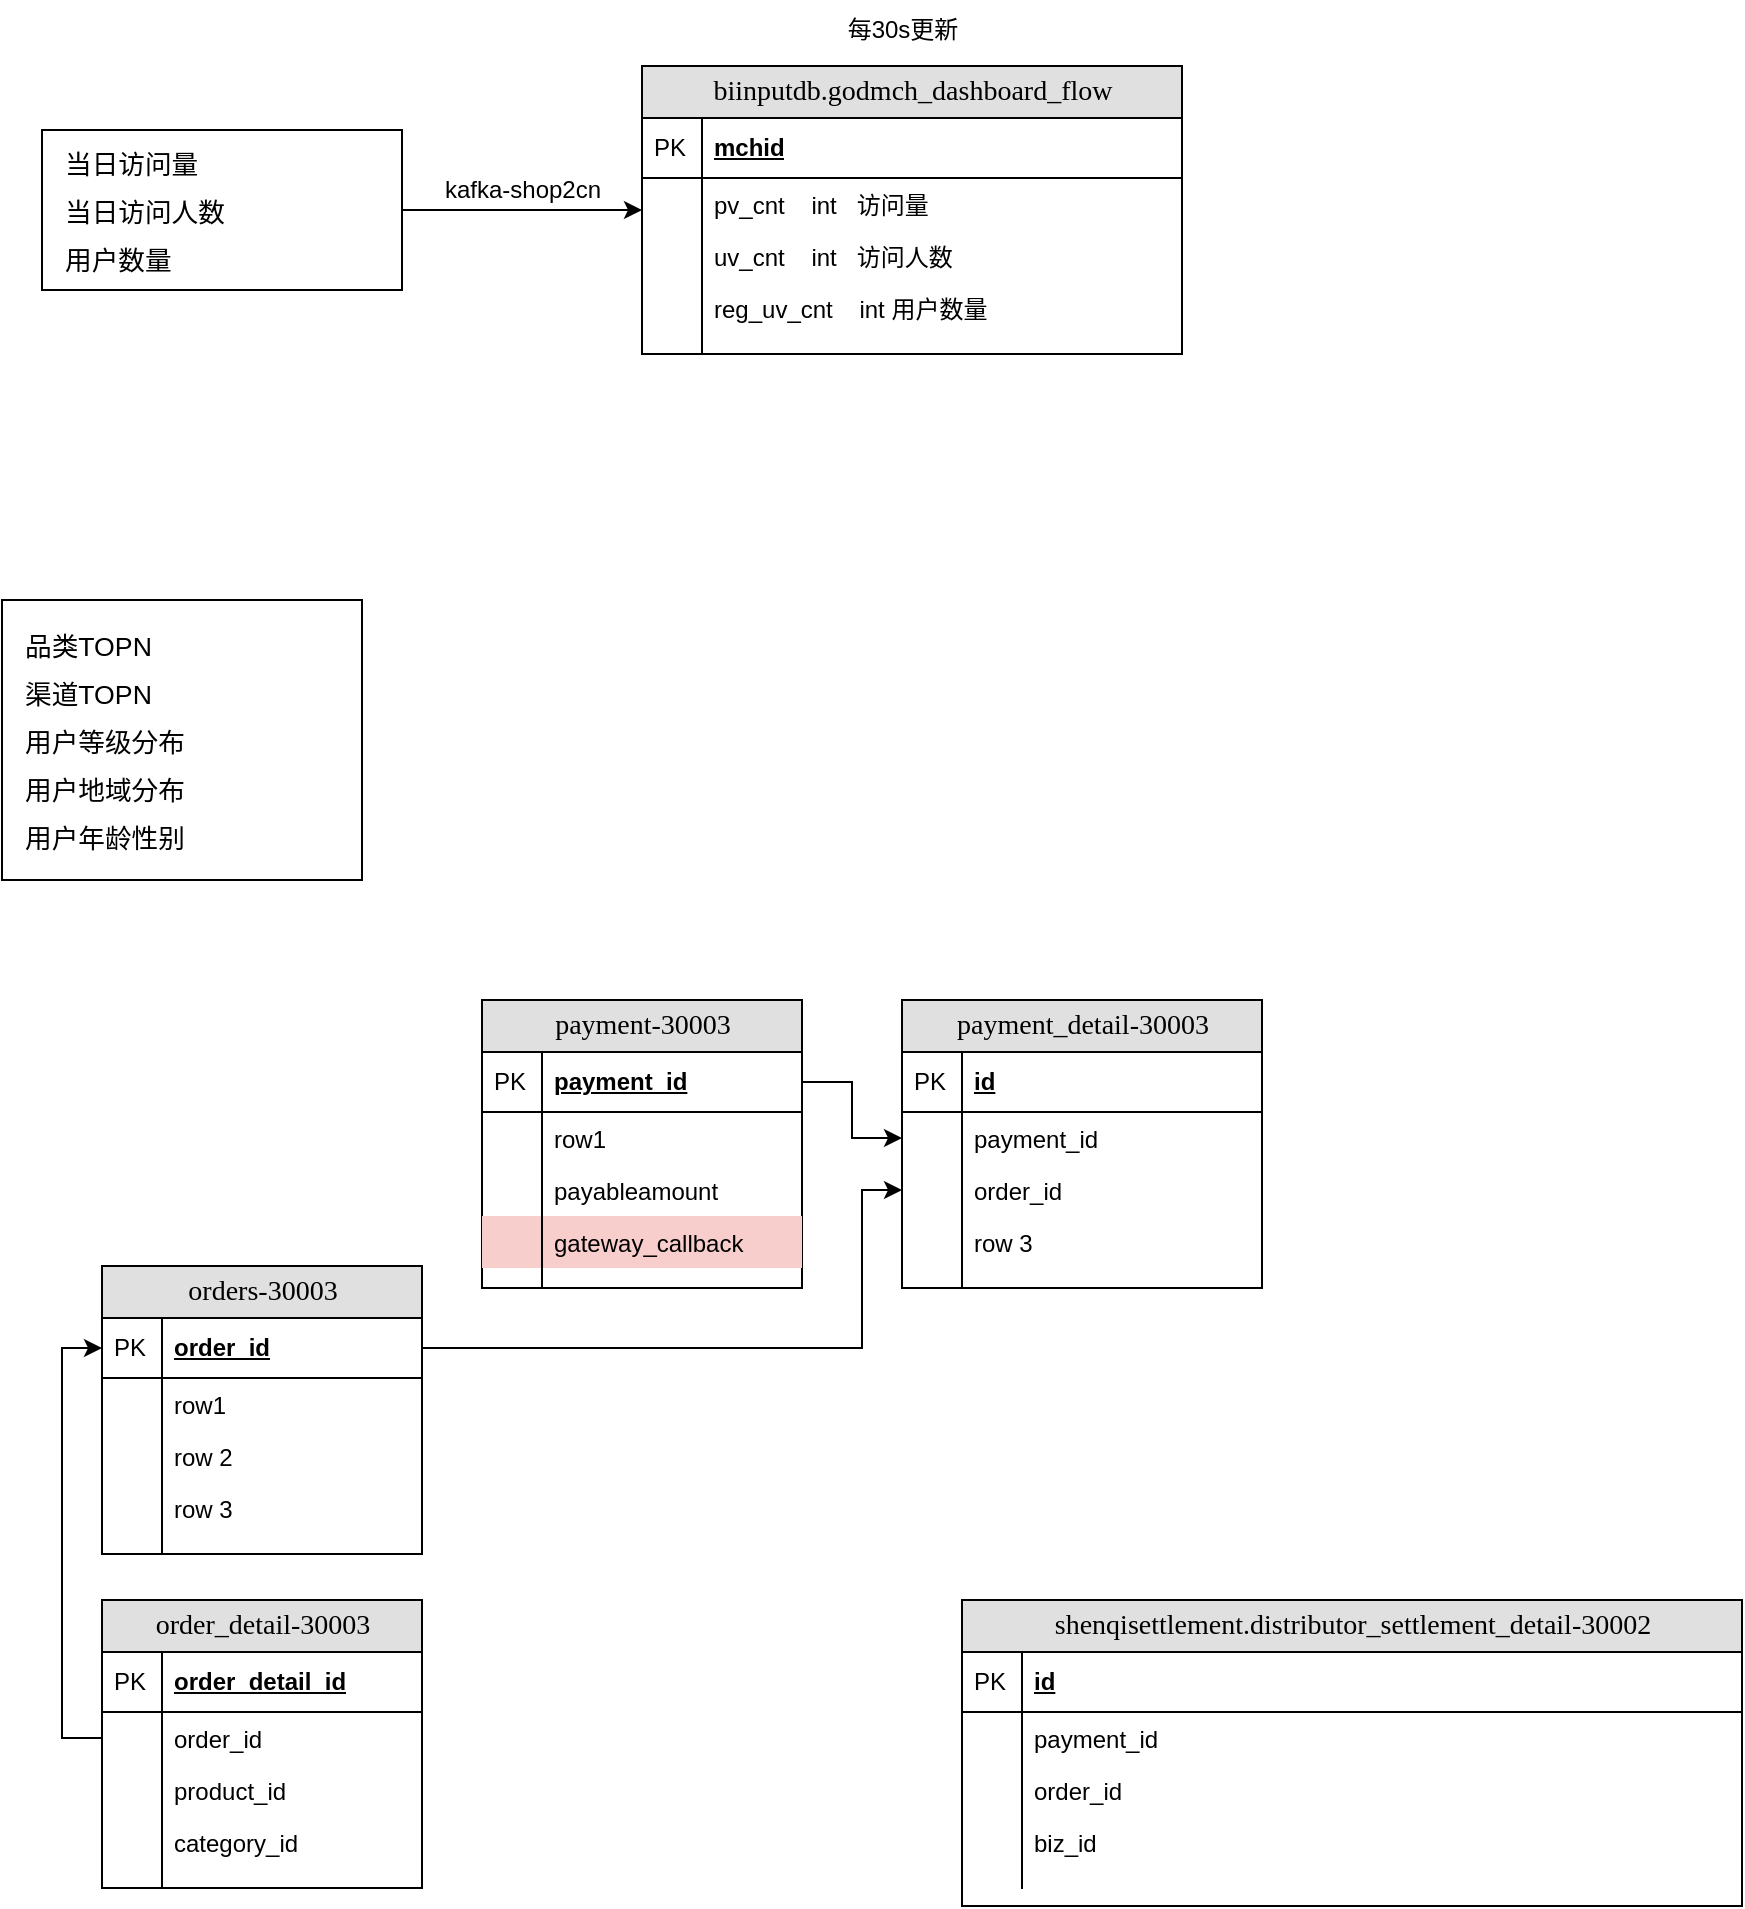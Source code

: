 <mxfile version="20.8.4" type="github">
  <diagram name="Page-1" id="e56a1550-8fbb-45ad-956c-1786394a9013">
    <mxGraphModel dx="1432" dy="1654" grid="1" gridSize="10" guides="1" tooltips="1" connect="1" arrows="1" fold="1" page="1" pageScale="1" pageWidth="1100" pageHeight="850" background="none" math="0" shadow="0">
      <root>
        <mxCell id="0" />
        <mxCell id="1" parent="0" />
        <mxCell id="2e49270ec7c68f3f-80" value="order_detail-30003" style="swimlane;html=1;fontStyle=0;childLayout=stackLayout;horizontal=1;startSize=26;fillColor=#e0e0e0;horizontalStack=0;resizeParent=1;resizeLast=0;collapsible=1;marginBottom=0;swimlaneFillColor=#ffffff;align=center;rounded=0;shadow=0;comic=0;labelBackgroundColor=none;strokeWidth=1;fontFamily=Verdana;fontSize=14" parent="1" vertex="1">
          <mxGeometry x="70" y="520" width="160" height="144" as="geometry" />
        </mxCell>
        <mxCell id="2e49270ec7c68f3f-81" value="order_detail_id" style="shape=partialRectangle;top=0;left=0;right=0;bottom=1;html=1;align=left;verticalAlign=middle;fillColor=none;spacingLeft=34;spacingRight=4;whiteSpace=wrap;overflow=hidden;rotatable=0;points=[[0,0.5],[1,0.5]];portConstraint=eastwest;dropTarget=0;fontStyle=5;" parent="2e49270ec7c68f3f-80" vertex="1">
          <mxGeometry y="26" width="160" height="30" as="geometry" />
        </mxCell>
        <mxCell id="2e49270ec7c68f3f-82" value="PK" style="shape=partialRectangle;top=0;left=0;bottom=0;html=1;fillColor=none;align=left;verticalAlign=middle;spacingLeft=4;spacingRight=4;whiteSpace=wrap;overflow=hidden;rotatable=0;points=[];portConstraint=eastwest;part=1;" parent="2e49270ec7c68f3f-81" vertex="1" connectable="0">
          <mxGeometry width="30" height="30" as="geometry" />
        </mxCell>
        <mxCell id="2e49270ec7c68f3f-83" value="order_id" style="shape=partialRectangle;top=0;left=0;right=0;bottom=0;html=1;align=left;verticalAlign=top;fillColor=none;spacingLeft=34;spacingRight=4;whiteSpace=wrap;overflow=hidden;rotatable=0;points=[[0,0.5],[1,0.5]];portConstraint=eastwest;dropTarget=0;" parent="2e49270ec7c68f3f-80" vertex="1">
          <mxGeometry y="56" width="160" height="26" as="geometry" />
        </mxCell>
        <mxCell id="2e49270ec7c68f3f-84" value="" style="shape=partialRectangle;top=0;left=0;bottom=0;html=1;fillColor=none;align=left;verticalAlign=top;spacingLeft=4;spacingRight=4;whiteSpace=wrap;overflow=hidden;rotatable=0;points=[];portConstraint=eastwest;part=1;" parent="2e49270ec7c68f3f-83" vertex="1" connectable="0">
          <mxGeometry width="30" height="26" as="geometry" />
        </mxCell>
        <mxCell id="2e49270ec7c68f3f-85" value="product_id" style="shape=partialRectangle;top=0;left=0;right=0;bottom=0;html=1;align=left;verticalAlign=top;fillColor=none;spacingLeft=34;spacingRight=4;whiteSpace=wrap;overflow=hidden;rotatable=0;points=[[0,0.5],[1,0.5]];portConstraint=eastwest;dropTarget=0;" parent="2e49270ec7c68f3f-80" vertex="1">
          <mxGeometry y="82" width="160" height="26" as="geometry" />
        </mxCell>
        <mxCell id="2e49270ec7c68f3f-86" value="" style="shape=partialRectangle;top=0;left=0;bottom=0;html=1;fillColor=none;align=left;verticalAlign=top;spacingLeft=4;spacingRight=4;whiteSpace=wrap;overflow=hidden;rotatable=0;points=[];portConstraint=eastwest;part=1;" parent="2e49270ec7c68f3f-85" vertex="1" connectable="0">
          <mxGeometry width="30" height="26" as="geometry" />
        </mxCell>
        <mxCell id="2e49270ec7c68f3f-87" value="category_id" style="shape=partialRectangle;top=0;left=0;right=0;bottom=0;html=1;align=left;verticalAlign=top;fillColor=none;spacingLeft=34;spacingRight=4;whiteSpace=wrap;overflow=hidden;rotatable=0;points=[[0,0.5],[1,0.5]];portConstraint=eastwest;dropTarget=0;" parent="2e49270ec7c68f3f-80" vertex="1">
          <mxGeometry y="108" width="160" height="26" as="geometry" />
        </mxCell>
        <mxCell id="2e49270ec7c68f3f-88" value="" style="shape=partialRectangle;top=0;left=0;bottom=0;html=1;fillColor=none;align=left;verticalAlign=top;spacingLeft=4;spacingRight=4;whiteSpace=wrap;overflow=hidden;rotatable=0;points=[];portConstraint=eastwest;part=1;" parent="2e49270ec7c68f3f-87" vertex="1" connectable="0">
          <mxGeometry width="30" height="26" as="geometry" />
        </mxCell>
        <mxCell id="2e49270ec7c68f3f-89" value="" style="shape=partialRectangle;top=0;left=0;right=0;bottom=0;html=1;align=left;verticalAlign=top;fillColor=none;spacingLeft=34;spacingRight=4;whiteSpace=wrap;overflow=hidden;rotatable=0;points=[[0,0.5],[1,0.5]];portConstraint=eastwest;dropTarget=0;" parent="2e49270ec7c68f3f-80" vertex="1">
          <mxGeometry y="134" width="160" height="10" as="geometry" />
        </mxCell>
        <mxCell id="2e49270ec7c68f3f-90" value="" style="shape=partialRectangle;top=0;left=0;bottom=0;html=1;fillColor=none;align=left;verticalAlign=top;spacingLeft=4;spacingRight=4;whiteSpace=wrap;overflow=hidden;rotatable=0;points=[];portConstraint=eastwest;part=1;" parent="2e49270ec7c68f3f-89" vertex="1" connectable="0">
          <mxGeometry width="30" height="10" as="geometry" />
        </mxCell>
        <mxCell id="6KwhhLq_iFVBGHq_NyL6-12" value="" style="group" vertex="1" connectable="0" parent="1">
          <mxGeometry x="40" y="-220" width="180" height="90" as="geometry" />
        </mxCell>
        <mxCell id="6KwhhLq_iFVBGHq_NyL6-6" value="" style="rounded=0;whiteSpace=wrap;html=1;" vertex="1" parent="6KwhhLq_iFVBGHq_NyL6-12">
          <mxGeometry y="5" width="180" height="80" as="geometry" />
        </mxCell>
        <mxCell id="6KwhhLq_iFVBGHq_NyL6-8" value="&lt;table style=&quot;border-color: var(--border-color); border-collapse: collapse; table-layout: fixed; width: 0px;&quot;&gt;&lt;tbody style=&quot;border-color: var(--border-color);&quot;&gt;&lt;tr style=&quot;border-color: var(--border-color); height: 24px;&quot; height=&quot;24&quot;&gt;&lt;td style=&quot;border-color: var(--border-color); empty-cells: show; line-height: normal; vertical-align: middle; outline-width: 0px; overflow-wrap: break-word; word-break: normal; text-align: left; font-size: 10pt;&quot;&gt;&lt;font style=&quot;border-color: var(--border-color); font-size: 10pt;&quot;&gt;当日访问量&lt;/font&gt;&lt;/td&gt;&lt;/tr&gt;&lt;tr style=&quot;border-color: var(--border-color); height: 24px;&quot; height=&quot;24&quot;&gt;&lt;td style=&quot;border-color: var(--border-color); empty-cells: show; line-height: normal; vertical-align: middle; outline-width: 0px; overflow-wrap: break-word; word-break: normal; text-align: left; font-size: 10pt;&quot;&gt;&lt;font style=&quot;border-color: var(--border-color); font-size: 10pt;&quot;&gt;当日访问人数&lt;/font&gt;&lt;/td&gt;&lt;/tr&gt;&lt;tr style=&quot;border-color: var(--border-color); height: 24px;&quot; height=&quot;24&quot;&gt;&lt;td style=&quot;border-color: var(--border-color); empty-cells: show; line-height: normal; vertical-align: middle; outline-width: 0px; overflow-wrap: break-word; word-break: normal; text-align: left; font-size: 10pt;&quot;&gt;&lt;font style=&quot;border-color: var(--border-color); font-size: 10pt;&quot;&gt;用户数量&lt;/font&gt;&lt;/td&gt;&lt;/tr&gt;&lt;/tbody&gt;&lt;/table&gt;" style="text;html=1;align=center;verticalAlign=middle;resizable=0;points=[];autosize=1;strokeColor=none;fillColor=none;" vertex="1" parent="6KwhhLq_iFVBGHq_NyL6-12">
          <mxGeometry width="20" height="90" as="geometry" />
        </mxCell>
        <mxCell id="6KwhhLq_iFVBGHq_NyL6-13" value="" style="group" vertex="1" connectable="0" parent="1">
          <mxGeometry x="20" y="20" width="180" height="140" as="geometry" />
        </mxCell>
        <mxCell id="6KwhhLq_iFVBGHq_NyL6-10" value="" style="rounded=0;whiteSpace=wrap;html=1;" vertex="1" parent="6KwhhLq_iFVBGHq_NyL6-13">
          <mxGeometry width="180" height="140" as="geometry" />
        </mxCell>
        <mxCell id="6KwhhLq_iFVBGHq_NyL6-11" value="&lt;table style=&quot;border-color: var(--border-color); border-collapse: collapse; table-layout: fixed; width: 0px;&quot;&gt;&lt;tbody style=&quot;border-color: var(--border-color);&quot;&gt;&lt;tr style=&quot;border-color: var(--border-color); height: 24px;&quot; height=&quot;24&quot;&gt;&lt;td style=&quot;border-color: var(--border-color); empty-cells: show; line-height: normal; vertical-align: middle; outline-width: 0px; overflow-wrap: break-word; word-break: normal; text-align: left; font-size: 10pt;&quot;&gt;&lt;font style=&quot;border-color: var(--border-color); font-size: 10pt;&quot;&gt;品类TOPN&lt;/font&gt;&lt;/td&gt;&lt;/tr&gt;&lt;tr style=&quot;border-color: var(--border-color); height: 24px;&quot; height=&quot;24&quot;&gt;&lt;td style=&quot;border-color: var(--border-color); empty-cells: show; line-height: normal; vertical-align: middle; outline-width: 0px; overflow-wrap: break-word; word-break: normal; text-align: left; font-size: 10pt;&quot;&gt;&lt;font style=&quot;border-color: var(--border-color); font-size: 10pt;&quot;&gt;渠道TOPN&lt;/font&gt;&lt;/td&gt;&lt;/tr&gt;&lt;tr style=&quot;border-color: var(--border-color); height: 24px;&quot; height=&quot;24&quot;&gt;&lt;td style=&quot;border-color: var(--border-color); empty-cells: show; line-height: normal; vertical-align: middle; outline-width: 0px; overflow-wrap: break-word; word-break: normal; text-align: left; font-size: 10pt;&quot;&gt;&lt;font style=&quot;border-color: var(--border-color); font-size: 10pt;&quot;&gt;用户等级分布&lt;/font&gt;&lt;/td&gt;&lt;/tr&gt;&lt;tr style=&quot;border-color: var(--border-color); height: 24px;&quot; height=&quot;24&quot;&gt;&lt;td style=&quot;border-color: var(--border-color); empty-cells: show; line-height: normal; vertical-align: middle; outline-width: 0px; overflow-wrap: break-word; word-break: normal; text-align: left; font-size: 10pt;&quot;&gt;&lt;font style=&quot;border-color: var(--border-color); font-size: 10pt;&quot;&gt;用户地域分布&lt;/font&gt;&lt;/td&gt;&lt;/tr&gt;&lt;tr style=&quot;border-color: var(--border-color); height: 24px;&quot; height=&quot;24&quot;&gt;&lt;td style=&quot;border-color: var(--border-color); empty-cells: show; line-height: normal; vertical-align: middle; outline-width: 0px; overflow-wrap: break-word; word-break: normal; text-align: left; font-size: 10pt;&quot;&gt;&lt;font style=&quot;border-color: var(--border-color); font-size: 10pt;&quot;&gt;用户年龄性别&lt;/font&gt;&lt;/td&gt;&lt;/tr&gt;&lt;/tbody&gt;&lt;/table&gt;" style="text;html=1;align=center;verticalAlign=middle;resizable=0;points=[];autosize=1;strokeColor=none;fillColor=none;" vertex="1" parent="6KwhhLq_iFVBGHq_NyL6-13">
          <mxGeometry y="5" width="20" height="130" as="geometry" />
        </mxCell>
        <mxCell id="6KwhhLq_iFVBGHq_NyL6-14" style="edgeStyle=orthogonalEdgeStyle;rounded=0;orthogonalLoop=1;jettySize=auto;html=1;exitX=1;exitY=0.5;exitDx=0;exitDy=0;" edge="1" parent="1" source="6KwhhLq_iFVBGHq_NyL6-6">
          <mxGeometry relative="1" as="geometry">
            <mxPoint x="340" y="-175" as="targetPoint" />
          </mxGeometry>
        </mxCell>
        <mxCell id="6KwhhLq_iFVBGHq_NyL6-23" value="biinputdb.godmch_dashboard_flow" style="swimlane;html=1;fontStyle=0;childLayout=stackLayout;horizontal=1;startSize=26;fillColor=#e0e0e0;horizontalStack=0;resizeParent=1;resizeLast=0;collapsible=1;marginBottom=0;swimlaneFillColor=#ffffff;align=center;rounded=0;shadow=0;comic=0;labelBackgroundColor=none;strokeWidth=1;fontFamily=Verdana;fontSize=14;swimlaneLine=1;" vertex="1" parent="1">
          <mxGeometry x="340" y="-247" width="270" height="144" as="geometry" />
        </mxCell>
        <mxCell id="6KwhhLq_iFVBGHq_NyL6-24" value="mchid" style="shape=partialRectangle;top=0;left=0;right=0;bottom=1;html=1;align=left;verticalAlign=middle;fillColor=none;spacingLeft=34;spacingRight=4;whiteSpace=wrap;overflow=hidden;rotatable=0;points=[[0,0.5],[1,0.5]];portConstraint=eastwest;dropTarget=0;fontStyle=5;" vertex="1" parent="6KwhhLq_iFVBGHq_NyL6-23">
          <mxGeometry y="26" width="270" height="30" as="geometry" />
        </mxCell>
        <mxCell id="6KwhhLq_iFVBGHq_NyL6-25" value="PK" style="shape=partialRectangle;top=0;left=0;bottom=0;html=1;fillColor=none;align=left;verticalAlign=middle;spacingLeft=4;spacingRight=4;whiteSpace=wrap;overflow=hidden;rotatable=0;points=[];portConstraint=eastwest;part=1;" vertex="1" connectable="0" parent="6KwhhLq_iFVBGHq_NyL6-24">
          <mxGeometry width="30" height="30" as="geometry" />
        </mxCell>
        <mxCell id="6KwhhLq_iFVBGHq_NyL6-26" value="pv_cnt&amp;nbsp; &amp;nbsp; int&amp;nbsp; &amp;nbsp;访问量" style="shape=partialRectangle;top=0;left=0;right=0;bottom=0;html=1;align=left;verticalAlign=top;fillColor=none;spacingLeft=34;spacingRight=4;whiteSpace=wrap;overflow=hidden;rotatable=0;points=[[0,0.5],[1,0.5]];portConstraint=eastwest;dropTarget=0;" vertex="1" parent="6KwhhLq_iFVBGHq_NyL6-23">
          <mxGeometry y="56" width="270" height="26" as="geometry" />
        </mxCell>
        <mxCell id="6KwhhLq_iFVBGHq_NyL6-27" value="" style="shape=partialRectangle;top=0;left=0;bottom=0;html=1;fillColor=none;align=left;verticalAlign=top;spacingLeft=4;spacingRight=4;whiteSpace=wrap;overflow=hidden;rotatable=0;points=[];portConstraint=eastwest;part=1;" vertex="1" connectable="0" parent="6KwhhLq_iFVBGHq_NyL6-26">
          <mxGeometry width="30" height="26" as="geometry" />
        </mxCell>
        <mxCell id="6KwhhLq_iFVBGHq_NyL6-28" value="uv_cnt&amp;nbsp; &amp;nbsp; int&amp;nbsp; &amp;nbsp;访问人数" style="shape=partialRectangle;top=0;left=0;right=0;bottom=0;html=1;align=left;verticalAlign=top;fillColor=none;spacingLeft=34;spacingRight=4;whiteSpace=wrap;overflow=hidden;rotatable=0;points=[[0,0.5],[1,0.5]];portConstraint=eastwest;dropTarget=0;" vertex="1" parent="6KwhhLq_iFVBGHq_NyL6-23">
          <mxGeometry y="82" width="270" height="26" as="geometry" />
        </mxCell>
        <mxCell id="6KwhhLq_iFVBGHq_NyL6-29" value="" style="shape=partialRectangle;top=0;left=0;bottom=0;html=1;fillColor=none;align=left;verticalAlign=top;spacingLeft=4;spacingRight=4;whiteSpace=wrap;overflow=hidden;rotatable=0;points=[];portConstraint=eastwest;part=1;" vertex="1" connectable="0" parent="6KwhhLq_iFVBGHq_NyL6-28">
          <mxGeometry width="30" height="26" as="geometry" />
        </mxCell>
        <mxCell id="6KwhhLq_iFVBGHq_NyL6-30" value="reg_uv_cnt&amp;nbsp; &amp;nbsp; int 用户数量" style="shape=partialRectangle;top=0;left=0;right=0;bottom=0;html=1;align=left;verticalAlign=top;fillColor=none;spacingLeft=34;spacingRight=4;whiteSpace=wrap;overflow=hidden;rotatable=0;points=[[0,0.5],[1,0.5]];portConstraint=eastwest;dropTarget=0;" vertex="1" parent="6KwhhLq_iFVBGHq_NyL6-23">
          <mxGeometry y="108" width="270" height="26" as="geometry" />
        </mxCell>
        <mxCell id="6KwhhLq_iFVBGHq_NyL6-31" value="" style="shape=partialRectangle;top=0;left=0;bottom=0;html=1;fillColor=none;align=left;verticalAlign=top;spacingLeft=4;spacingRight=4;whiteSpace=wrap;overflow=hidden;rotatable=0;points=[];portConstraint=eastwest;part=1;" vertex="1" connectable="0" parent="6KwhhLq_iFVBGHq_NyL6-30">
          <mxGeometry width="30" height="26" as="geometry" />
        </mxCell>
        <mxCell id="6KwhhLq_iFVBGHq_NyL6-32" value="" style="shape=partialRectangle;top=0;left=0;right=0;bottom=0;html=1;align=left;verticalAlign=top;fillColor=none;spacingLeft=34;spacingRight=4;whiteSpace=wrap;overflow=hidden;rotatable=0;points=[[0,0.5],[1,0.5]];portConstraint=eastwest;dropTarget=0;" vertex="1" parent="6KwhhLq_iFVBGHq_NyL6-23">
          <mxGeometry y="134" width="270" height="10" as="geometry" />
        </mxCell>
        <mxCell id="6KwhhLq_iFVBGHq_NyL6-33" value="" style="shape=partialRectangle;top=0;left=0;bottom=0;html=1;fillColor=none;align=left;verticalAlign=top;spacingLeft=4;spacingRight=4;whiteSpace=wrap;overflow=hidden;rotatable=0;points=[];portConstraint=eastwest;part=1;" vertex="1" connectable="0" parent="6KwhhLq_iFVBGHq_NyL6-32">
          <mxGeometry width="30" height="10" as="geometry" />
        </mxCell>
        <mxCell id="6KwhhLq_iFVBGHq_NyL6-34" value="kafka-shop2cn" style="text;html=1;align=center;verticalAlign=middle;resizable=0;points=[];autosize=1;strokeColor=none;fillColor=none;" vertex="1" parent="1">
          <mxGeometry x="230" y="-200" width="100" height="30" as="geometry" />
        </mxCell>
        <mxCell id="6KwhhLq_iFVBGHq_NyL6-35" value="每30s更新" style="text;html=1;align=center;verticalAlign=middle;resizable=0;points=[];autosize=1;strokeColor=none;fillColor=none;" vertex="1" parent="1">
          <mxGeometry x="430" y="-280" width="80" height="30" as="geometry" />
        </mxCell>
        <mxCell id="6KwhhLq_iFVBGHq_NyL6-36" value="主表" style="text;html=1;align=center;verticalAlign=middle;resizable=0;points=[];autosize=1;strokeColor=none;fillColor=none;" vertex="1" parent="1">
          <mxGeometry x="125" y="431" width="50" height="30" as="geometry" />
        </mxCell>
        <mxCell id="6KwhhLq_iFVBGHq_NyL6-37" value="orders-30003" style="swimlane;html=1;fontStyle=0;childLayout=stackLayout;horizontal=1;startSize=26;fillColor=#e0e0e0;horizontalStack=0;resizeParent=1;resizeLast=0;collapsible=1;marginBottom=0;swimlaneFillColor=#ffffff;align=center;rounded=0;shadow=0;comic=0;labelBackgroundColor=none;strokeWidth=1;fontFamily=Verdana;fontSize=14" vertex="1" parent="1">
          <mxGeometry x="70" y="353" width="160" height="144" as="geometry" />
        </mxCell>
        <mxCell id="6KwhhLq_iFVBGHq_NyL6-38" value="order_id" style="shape=partialRectangle;top=0;left=0;right=0;bottom=1;html=1;align=left;verticalAlign=middle;fillColor=none;spacingLeft=34;spacingRight=4;whiteSpace=wrap;overflow=hidden;rotatable=0;points=[[0,0.5],[1,0.5]];portConstraint=eastwest;dropTarget=0;fontStyle=5;" vertex="1" parent="6KwhhLq_iFVBGHq_NyL6-37">
          <mxGeometry y="26" width="160" height="30" as="geometry" />
        </mxCell>
        <mxCell id="6KwhhLq_iFVBGHq_NyL6-39" value="PK" style="shape=partialRectangle;top=0;left=0;bottom=0;html=1;fillColor=none;align=left;verticalAlign=middle;spacingLeft=4;spacingRight=4;whiteSpace=wrap;overflow=hidden;rotatable=0;points=[];portConstraint=eastwest;part=1;" vertex="1" connectable="0" parent="6KwhhLq_iFVBGHq_NyL6-38">
          <mxGeometry width="30" height="30" as="geometry" />
        </mxCell>
        <mxCell id="6KwhhLq_iFVBGHq_NyL6-40" value="row1" style="shape=partialRectangle;top=0;left=0;right=0;bottom=0;html=1;align=left;verticalAlign=top;fillColor=none;spacingLeft=34;spacingRight=4;whiteSpace=wrap;overflow=hidden;rotatable=0;points=[[0,0.5],[1,0.5]];portConstraint=eastwest;dropTarget=0;" vertex="1" parent="6KwhhLq_iFVBGHq_NyL6-37">
          <mxGeometry y="56" width="160" height="26" as="geometry" />
        </mxCell>
        <mxCell id="6KwhhLq_iFVBGHq_NyL6-41" value="" style="shape=partialRectangle;top=0;left=0;bottom=0;html=1;fillColor=none;align=left;verticalAlign=top;spacingLeft=4;spacingRight=4;whiteSpace=wrap;overflow=hidden;rotatable=0;points=[];portConstraint=eastwest;part=1;" vertex="1" connectable="0" parent="6KwhhLq_iFVBGHq_NyL6-40">
          <mxGeometry width="30" height="26" as="geometry" />
        </mxCell>
        <mxCell id="6KwhhLq_iFVBGHq_NyL6-42" value="row 2" style="shape=partialRectangle;top=0;left=0;right=0;bottom=0;html=1;align=left;verticalAlign=top;fillColor=none;spacingLeft=34;spacingRight=4;whiteSpace=wrap;overflow=hidden;rotatable=0;points=[[0,0.5],[1,0.5]];portConstraint=eastwest;dropTarget=0;" vertex="1" parent="6KwhhLq_iFVBGHq_NyL6-37">
          <mxGeometry y="82" width="160" height="26" as="geometry" />
        </mxCell>
        <mxCell id="6KwhhLq_iFVBGHq_NyL6-43" value="" style="shape=partialRectangle;top=0;left=0;bottom=0;html=1;fillColor=none;align=left;verticalAlign=top;spacingLeft=4;spacingRight=4;whiteSpace=wrap;overflow=hidden;rotatable=0;points=[];portConstraint=eastwest;part=1;" vertex="1" connectable="0" parent="6KwhhLq_iFVBGHq_NyL6-42">
          <mxGeometry width="30" height="26" as="geometry" />
        </mxCell>
        <mxCell id="6KwhhLq_iFVBGHq_NyL6-44" value="row 3" style="shape=partialRectangle;top=0;left=0;right=0;bottom=0;html=1;align=left;verticalAlign=top;fillColor=none;spacingLeft=34;spacingRight=4;whiteSpace=wrap;overflow=hidden;rotatable=0;points=[[0,0.5],[1,0.5]];portConstraint=eastwest;dropTarget=0;" vertex="1" parent="6KwhhLq_iFVBGHq_NyL6-37">
          <mxGeometry y="108" width="160" height="26" as="geometry" />
        </mxCell>
        <mxCell id="6KwhhLq_iFVBGHq_NyL6-45" value="" style="shape=partialRectangle;top=0;left=0;bottom=0;html=1;fillColor=none;align=left;verticalAlign=top;spacingLeft=4;spacingRight=4;whiteSpace=wrap;overflow=hidden;rotatable=0;points=[];portConstraint=eastwest;part=1;" vertex="1" connectable="0" parent="6KwhhLq_iFVBGHq_NyL6-44">
          <mxGeometry width="30" height="26" as="geometry" />
        </mxCell>
        <mxCell id="6KwhhLq_iFVBGHq_NyL6-46" value="" style="shape=partialRectangle;top=0;left=0;right=0;bottom=0;html=1;align=left;verticalAlign=top;fillColor=none;spacingLeft=34;spacingRight=4;whiteSpace=wrap;overflow=hidden;rotatable=0;points=[[0,0.5],[1,0.5]];portConstraint=eastwest;dropTarget=0;" vertex="1" parent="6KwhhLq_iFVBGHq_NyL6-37">
          <mxGeometry y="134" width="160" height="10" as="geometry" />
        </mxCell>
        <mxCell id="6KwhhLq_iFVBGHq_NyL6-47" value="" style="shape=partialRectangle;top=0;left=0;bottom=0;html=1;fillColor=none;align=left;verticalAlign=top;spacingLeft=4;spacingRight=4;whiteSpace=wrap;overflow=hidden;rotatable=0;points=[];portConstraint=eastwest;part=1;" vertex="1" connectable="0" parent="6KwhhLq_iFVBGHq_NyL6-46">
          <mxGeometry width="30" height="10" as="geometry" />
        </mxCell>
        <mxCell id="6KwhhLq_iFVBGHq_NyL6-48" value="payment-30003" style="swimlane;html=1;fontStyle=0;childLayout=stackLayout;horizontal=1;startSize=26;fillColor=#e0e0e0;horizontalStack=0;resizeParent=1;resizeLast=0;collapsible=1;marginBottom=0;swimlaneFillColor=#ffffff;align=center;rounded=0;shadow=0;comic=0;labelBackgroundColor=none;strokeWidth=1;fontFamily=Verdana;fontSize=14" vertex="1" parent="1">
          <mxGeometry x="260" y="220" width="160" height="144" as="geometry">
            <mxRectangle x="260" y="220" width="100" height="30" as="alternateBounds" />
          </mxGeometry>
        </mxCell>
        <mxCell id="6KwhhLq_iFVBGHq_NyL6-49" value="payment_id" style="shape=partialRectangle;top=0;left=0;right=0;bottom=1;html=1;align=left;verticalAlign=middle;fillColor=none;spacingLeft=34;spacingRight=4;whiteSpace=wrap;overflow=hidden;rotatable=0;points=[[0,0.5],[1,0.5]];portConstraint=eastwest;dropTarget=0;fontStyle=5;" vertex="1" parent="6KwhhLq_iFVBGHq_NyL6-48">
          <mxGeometry y="26" width="160" height="30" as="geometry" />
        </mxCell>
        <mxCell id="6KwhhLq_iFVBGHq_NyL6-50" value="PK" style="shape=partialRectangle;top=0;left=0;bottom=0;html=1;fillColor=none;align=left;verticalAlign=middle;spacingLeft=4;spacingRight=4;whiteSpace=wrap;overflow=hidden;rotatable=0;points=[];portConstraint=eastwest;part=1;" vertex="1" connectable="0" parent="6KwhhLq_iFVBGHq_NyL6-49">
          <mxGeometry width="30" height="30" as="geometry" />
        </mxCell>
        <mxCell id="6KwhhLq_iFVBGHq_NyL6-51" value="row1" style="shape=partialRectangle;top=0;left=0;right=0;bottom=0;html=1;align=left;verticalAlign=top;fillColor=none;spacingLeft=34;spacingRight=4;whiteSpace=wrap;overflow=hidden;rotatable=0;points=[[0,0.5],[1,0.5]];portConstraint=eastwest;dropTarget=0;" vertex="1" parent="6KwhhLq_iFVBGHq_NyL6-48">
          <mxGeometry y="56" width="160" height="26" as="geometry" />
        </mxCell>
        <mxCell id="6KwhhLq_iFVBGHq_NyL6-52" value="" style="shape=partialRectangle;top=0;left=0;bottom=0;html=1;fillColor=none;align=left;verticalAlign=top;spacingLeft=4;spacingRight=4;whiteSpace=wrap;overflow=hidden;rotatable=0;points=[];portConstraint=eastwest;part=1;" vertex="1" connectable="0" parent="6KwhhLq_iFVBGHq_NyL6-51">
          <mxGeometry width="30" height="26" as="geometry" />
        </mxCell>
        <mxCell id="6KwhhLq_iFVBGHq_NyL6-53" value="payableamount" style="shape=partialRectangle;top=0;left=0;right=0;bottom=0;html=1;align=left;verticalAlign=top;fillColor=none;spacingLeft=34;spacingRight=4;whiteSpace=wrap;overflow=hidden;rotatable=0;points=[[0,0.5],[1,0.5]];portConstraint=eastwest;dropTarget=0;" vertex="1" parent="6KwhhLq_iFVBGHq_NyL6-48">
          <mxGeometry y="82" width="160" height="26" as="geometry" />
        </mxCell>
        <mxCell id="6KwhhLq_iFVBGHq_NyL6-54" value="" style="shape=partialRectangle;top=0;left=0;bottom=0;html=1;fillColor=none;align=left;verticalAlign=top;spacingLeft=4;spacingRight=4;whiteSpace=wrap;overflow=hidden;rotatable=0;points=[];portConstraint=eastwest;part=1;" vertex="1" connectable="0" parent="6KwhhLq_iFVBGHq_NyL6-53">
          <mxGeometry width="30" height="26" as="geometry" />
        </mxCell>
        <mxCell id="6KwhhLq_iFVBGHq_NyL6-55" value="gateway_callback&amp;nbsp;" style="shape=partialRectangle;top=0;left=0;right=0;bottom=0;html=1;align=left;verticalAlign=top;fillColor=#f8cecc;spacingLeft=34;spacingRight=4;whiteSpace=wrap;overflow=hidden;rotatable=0;points=[[0,0.5],[1,0.5]];portConstraint=eastwest;dropTarget=0;strokeColor=#b85450;" vertex="1" parent="6KwhhLq_iFVBGHq_NyL6-48">
          <mxGeometry y="108" width="160" height="26" as="geometry" />
        </mxCell>
        <mxCell id="6KwhhLq_iFVBGHq_NyL6-56" value="" style="shape=partialRectangle;top=0;left=0;bottom=0;html=1;fillColor=none;align=left;verticalAlign=top;spacingLeft=4;spacingRight=4;whiteSpace=wrap;overflow=hidden;rotatable=0;points=[];portConstraint=eastwest;part=1;" vertex="1" connectable="0" parent="6KwhhLq_iFVBGHq_NyL6-55">
          <mxGeometry width="30" height="26" as="geometry" />
        </mxCell>
        <mxCell id="6KwhhLq_iFVBGHq_NyL6-57" value="" style="shape=partialRectangle;top=0;left=0;right=0;bottom=0;html=1;align=left;verticalAlign=top;fillColor=none;spacingLeft=34;spacingRight=4;whiteSpace=wrap;overflow=hidden;rotatable=0;points=[[0,0.5],[1,0.5]];portConstraint=eastwest;dropTarget=0;" vertex="1" parent="6KwhhLq_iFVBGHq_NyL6-48">
          <mxGeometry y="134" width="160" height="10" as="geometry" />
        </mxCell>
        <mxCell id="6KwhhLq_iFVBGHq_NyL6-58" value="" style="shape=partialRectangle;top=0;left=0;bottom=0;html=1;fillColor=none;align=left;verticalAlign=top;spacingLeft=4;spacingRight=4;whiteSpace=wrap;overflow=hidden;rotatable=0;points=[];portConstraint=eastwest;part=1;" vertex="1" connectable="0" parent="6KwhhLq_iFVBGHq_NyL6-57">
          <mxGeometry width="30" height="10" as="geometry" />
        </mxCell>
        <mxCell id="6KwhhLq_iFVBGHq_NyL6-59" value="payment_detail-30003" style="swimlane;html=1;fontStyle=0;childLayout=stackLayout;horizontal=1;startSize=26;fillColor=#e0e0e0;horizontalStack=0;resizeParent=1;resizeLast=0;collapsible=1;marginBottom=0;swimlaneFillColor=#ffffff;align=center;rounded=0;shadow=0;comic=0;labelBackgroundColor=none;strokeWidth=1;fontFamily=Verdana;fontSize=14" vertex="1" parent="1">
          <mxGeometry x="470" y="220" width="180" height="144" as="geometry" />
        </mxCell>
        <mxCell id="6KwhhLq_iFVBGHq_NyL6-60" value="id" style="shape=partialRectangle;top=0;left=0;right=0;bottom=1;html=1;align=left;verticalAlign=middle;fillColor=none;spacingLeft=34;spacingRight=4;whiteSpace=wrap;overflow=hidden;rotatable=0;points=[[0,0.5],[1,0.5]];portConstraint=eastwest;dropTarget=0;fontStyle=5;" vertex="1" parent="6KwhhLq_iFVBGHq_NyL6-59">
          <mxGeometry y="26" width="180" height="30" as="geometry" />
        </mxCell>
        <mxCell id="6KwhhLq_iFVBGHq_NyL6-61" value="PK" style="shape=partialRectangle;top=0;left=0;bottom=0;html=1;fillColor=none;align=left;verticalAlign=middle;spacingLeft=4;spacingRight=4;whiteSpace=wrap;overflow=hidden;rotatable=0;points=[];portConstraint=eastwest;part=1;" vertex="1" connectable="0" parent="6KwhhLq_iFVBGHq_NyL6-60">
          <mxGeometry width="30" height="30" as="geometry" />
        </mxCell>
        <mxCell id="6KwhhLq_iFVBGHq_NyL6-62" value="payment_id" style="shape=partialRectangle;top=0;left=0;right=0;bottom=0;html=1;align=left;verticalAlign=top;fillColor=none;spacingLeft=34;spacingRight=4;whiteSpace=wrap;overflow=hidden;rotatable=0;points=[[0,0.5],[1,0.5]];portConstraint=eastwest;dropTarget=0;" vertex="1" parent="6KwhhLq_iFVBGHq_NyL6-59">
          <mxGeometry y="56" width="180" height="26" as="geometry" />
        </mxCell>
        <mxCell id="6KwhhLq_iFVBGHq_NyL6-63" value="" style="shape=partialRectangle;top=0;left=0;bottom=0;html=1;fillColor=none;align=left;verticalAlign=top;spacingLeft=4;spacingRight=4;whiteSpace=wrap;overflow=hidden;rotatable=0;points=[];portConstraint=eastwest;part=1;" vertex="1" connectable="0" parent="6KwhhLq_iFVBGHq_NyL6-62">
          <mxGeometry width="30" height="26" as="geometry" />
        </mxCell>
        <mxCell id="6KwhhLq_iFVBGHq_NyL6-64" value="order_id" style="shape=partialRectangle;top=0;left=0;right=0;bottom=0;html=1;align=left;verticalAlign=top;fillColor=none;spacingLeft=34;spacingRight=4;whiteSpace=wrap;overflow=hidden;rotatable=0;points=[[0,0.5],[1,0.5]];portConstraint=eastwest;dropTarget=0;" vertex="1" parent="6KwhhLq_iFVBGHq_NyL6-59">
          <mxGeometry y="82" width="180" height="26" as="geometry" />
        </mxCell>
        <mxCell id="6KwhhLq_iFVBGHq_NyL6-65" value="" style="shape=partialRectangle;top=0;left=0;bottom=0;html=1;fillColor=none;align=left;verticalAlign=top;spacingLeft=4;spacingRight=4;whiteSpace=wrap;overflow=hidden;rotatable=0;points=[];portConstraint=eastwest;part=1;" vertex="1" connectable="0" parent="6KwhhLq_iFVBGHq_NyL6-64">
          <mxGeometry width="30" height="26" as="geometry" />
        </mxCell>
        <mxCell id="6KwhhLq_iFVBGHq_NyL6-66" value="row 3" style="shape=partialRectangle;top=0;left=0;right=0;bottom=0;html=1;align=left;verticalAlign=top;fillColor=none;spacingLeft=34;spacingRight=4;whiteSpace=wrap;overflow=hidden;rotatable=0;points=[[0,0.5],[1,0.5]];portConstraint=eastwest;dropTarget=0;" vertex="1" parent="6KwhhLq_iFVBGHq_NyL6-59">
          <mxGeometry y="108" width="180" height="26" as="geometry" />
        </mxCell>
        <mxCell id="6KwhhLq_iFVBGHq_NyL6-67" value="" style="shape=partialRectangle;top=0;left=0;bottom=0;html=1;fillColor=none;align=left;verticalAlign=top;spacingLeft=4;spacingRight=4;whiteSpace=wrap;overflow=hidden;rotatable=0;points=[];portConstraint=eastwest;part=1;" vertex="1" connectable="0" parent="6KwhhLq_iFVBGHq_NyL6-66">
          <mxGeometry width="30" height="26" as="geometry" />
        </mxCell>
        <mxCell id="6KwhhLq_iFVBGHq_NyL6-68" value="" style="shape=partialRectangle;top=0;left=0;right=0;bottom=0;html=1;align=left;verticalAlign=top;fillColor=none;spacingLeft=34;spacingRight=4;whiteSpace=wrap;overflow=hidden;rotatable=0;points=[[0,0.5],[1,0.5]];portConstraint=eastwest;dropTarget=0;" vertex="1" parent="6KwhhLq_iFVBGHq_NyL6-59">
          <mxGeometry y="134" width="180" height="10" as="geometry" />
        </mxCell>
        <mxCell id="6KwhhLq_iFVBGHq_NyL6-69" value="" style="shape=partialRectangle;top=0;left=0;bottom=0;html=1;fillColor=none;align=left;verticalAlign=top;spacingLeft=4;spacingRight=4;whiteSpace=wrap;overflow=hidden;rotatable=0;points=[];portConstraint=eastwest;part=1;" vertex="1" connectable="0" parent="6KwhhLq_iFVBGHq_NyL6-68">
          <mxGeometry width="30" height="10" as="geometry" />
        </mxCell>
        <mxCell id="6KwhhLq_iFVBGHq_NyL6-72" style="edgeStyle=orthogonalEdgeStyle;rounded=0;orthogonalLoop=1;jettySize=auto;html=1;exitX=1;exitY=0.5;exitDx=0;exitDy=0;" edge="1" parent="1" source="6KwhhLq_iFVBGHq_NyL6-49" target="6KwhhLq_iFVBGHq_NyL6-62">
          <mxGeometry relative="1" as="geometry" />
        </mxCell>
        <mxCell id="6KwhhLq_iFVBGHq_NyL6-76" style="edgeStyle=orthogonalEdgeStyle;rounded=0;orthogonalLoop=1;jettySize=auto;html=1;exitX=1;exitY=0.5;exitDx=0;exitDy=0;entryX=0;entryY=0.5;entryDx=0;entryDy=0;" edge="1" parent="1">
          <mxGeometry relative="1" as="geometry">
            <mxPoint x="230" y="394" as="sourcePoint" />
            <mxPoint x="470" y="315" as="targetPoint" />
            <Array as="points">
              <mxPoint x="450" y="394" />
              <mxPoint x="450" y="315" />
            </Array>
          </mxGeometry>
        </mxCell>
        <mxCell id="6KwhhLq_iFVBGHq_NyL6-79" style="edgeStyle=orthogonalEdgeStyle;rounded=0;orthogonalLoop=1;jettySize=auto;html=1;exitX=0;exitY=0.5;exitDx=0;exitDy=0;entryX=0;entryY=0.5;entryDx=0;entryDy=0;" edge="1" parent="1" source="2e49270ec7c68f3f-83" target="6KwhhLq_iFVBGHq_NyL6-38">
          <mxGeometry relative="1" as="geometry" />
        </mxCell>
        <mxCell id="6KwhhLq_iFVBGHq_NyL6-81" value="shenqisettlement.distributor_settlement_detail-30002" style="swimlane;html=1;fontStyle=0;childLayout=stackLayout;horizontal=1;startSize=26;fillColor=#e0e0e0;horizontalStack=0;resizeParent=1;resizeLast=0;collapsible=1;marginBottom=0;swimlaneFillColor=#ffffff;align=center;rounded=0;shadow=0;comic=0;labelBackgroundColor=none;strokeWidth=1;fontFamily=Verdana;fontSize=14" vertex="1" parent="1">
          <mxGeometry x="500" y="520" width="390" height="153" as="geometry" />
        </mxCell>
        <mxCell id="6KwhhLq_iFVBGHq_NyL6-82" value="id" style="shape=partialRectangle;top=0;left=0;right=0;bottom=1;html=1;align=left;verticalAlign=middle;fillColor=none;spacingLeft=34;spacingRight=4;whiteSpace=wrap;overflow=hidden;rotatable=0;points=[[0,0.5],[1,0.5]];portConstraint=eastwest;dropTarget=0;fontStyle=5;" vertex="1" parent="6KwhhLq_iFVBGHq_NyL6-81">
          <mxGeometry y="26" width="390" height="30" as="geometry" />
        </mxCell>
        <mxCell id="6KwhhLq_iFVBGHq_NyL6-83" value="PK" style="shape=partialRectangle;top=0;left=0;bottom=0;html=1;fillColor=none;align=left;verticalAlign=middle;spacingLeft=4;spacingRight=4;whiteSpace=wrap;overflow=hidden;rotatable=0;points=[];portConstraint=eastwest;part=1;" vertex="1" connectable="0" parent="6KwhhLq_iFVBGHq_NyL6-82">
          <mxGeometry width="30" height="30" as="geometry" />
        </mxCell>
        <mxCell id="6KwhhLq_iFVBGHq_NyL6-84" value="payment_id" style="shape=partialRectangle;top=0;left=0;right=0;bottom=0;html=1;align=left;verticalAlign=top;fillColor=none;spacingLeft=34;spacingRight=4;whiteSpace=wrap;overflow=hidden;rotatable=0;points=[[0,0.5],[1,0.5]];portConstraint=eastwest;dropTarget=0;" vertex="1" parent="6KwhhLq_iFVBGHq_NyL6-81">
          <mxGeometry y="56" width="390" height="26" as="geometry" />
        </mxCell>
        <mxCell id="6KwhhLq_iFVBGHq_NyL6-85" value="" style="shape=partialRectangle;top=0;left=0;bottom=0;html=1;fillColor=none;align=left;verticalAlign=top;spacingLeft=4;spacingRight=4;whiteSpace=wrap;overflow=hidden;rotatable=0;points=[];portConstraint=eastwest;part=1;" vertex="1" connectable="0" parent="6KwhhLq_iFVBGHq_NyL6-84">
          <mxGeometry width="30" height="26" as="geometry" />
        </mxCell>
        <mxCell id="6KwhhLq_iFVBGHq_NyL6-86" value="order_id" style="shape=partialRectangle;top=0;left=0;right=0;bottom=0;html=1;align=left;verticalAlign=top;fillColor=none;spacingLeft=34;spacingRight=4;whiteSpace=wrap;overflow=hidden;rotatable=0;points=[[0,0.5],[1,0.5]];portConstraint=eastwest;dropTarget=0;" vertex="1" parent="6KwhhLq_iFVBGHq_NyL6-81">
          <mxGeometry y="82" width="390" height="26" as="geometry" />
        </mxCell>
        <mxCell id="6KwhhLq_iFVBGHq_NyL6-87" value="" style="shape=partialRectangle;top=0;left=0;bottom=0;html=1;fillColor=none;align=left;verticalAlign=top;spacingLeft=4;spacingRight=4;whiteSpace=wrap;overflow=hidden;rotatable=0;points=[];portConstraint=eastwest;part=1;" vertex="1" connectable="0" parent="6KwhhLq_iFVBGHq_NyL6-86">
          <mxGeometry width="30" height="26" as="geometry" />
        </mxCell>
        <mxCell id="6KwhhLq_iFVBGHq_NyL6-88" value="biz_id" style="shape=partialRectangle;top=0;left=0;right=0;bottom=0;html=1;align=left;verticalAlign=top;fillColor=none;spacingLeft=34;spacingRight=4;whiteSpace=wrap;overflow=hidden;rotatable=0;points=[[0,0.5],[1,0.5]];portConstraint=eastwest;dropTarget=0;" vertex="1" parent="6KwhhLq_iFVBGHq_NyL6-81">
          <mxGeometry y="108" width="390" height="26" as="geometry" />
        </mxCell>
        <mxCell id="6KwhhLq_iFVBGHq_NyL6-89" value="" style="shape=partialRectangle;top=0;left=0;bottom=0;html=1;fillColor=none;align=left;verticalAlign=top;spacingLeft=4;spacingRight=4;whiteSpace=wrap;overflow=hidden;rotatable=0;points=[];portConstraint=eastwest;part=1;" vertex="1" connectable="0" parent="6KwhhLq_iFVBGHq_NyL6-88">
          <mxGeometry width="30" height="26" as="geometry" />
        </mxCell>
        <mxCell id="6KwhhLq_iFVBGHq_NyL6-90" value="" style="shape=partialRectangle;top=0;left=0;right=0;bottom=0;html=1;align=left;verticalAlign=top;fillColor=none;spacingLeft=34;spacingRight=4;whiteSpace=wrap;overflow=hidden;rotatable=0;points=[[0,0.5],[1,0.5]];portConstraint=eastwest;dropTarget=0;" vertex="1" parent="6KwhhLq_iFVBGHq_NyL6-81">
          <mxGeometry y="134" width="390" height="10" as="geometry" />
        </mxCell>
        <mxCell id="6KwhhLq_iFVBGHq_NyL6-91" value="" style="shape=partialRectangle;top=0;left=0;bottom=0;html=1;fillColor=none;align=left;verticalAlign=top;spacingLeft=4;spacingRight=4;whiteSpace=wrap;overflow=hidden;rotatable=0;points=[];portConstraint=eastwest;part=1;" vertex="1" connectable="0" parent="6KwhhLq_iFVBGHq_NyL6-90">
          <mxGeometry width="30" height="10" as="geometry" />
        </mxCell>
      </root>
    </mxGraphModel>
  </diagram>
</mxfile>
